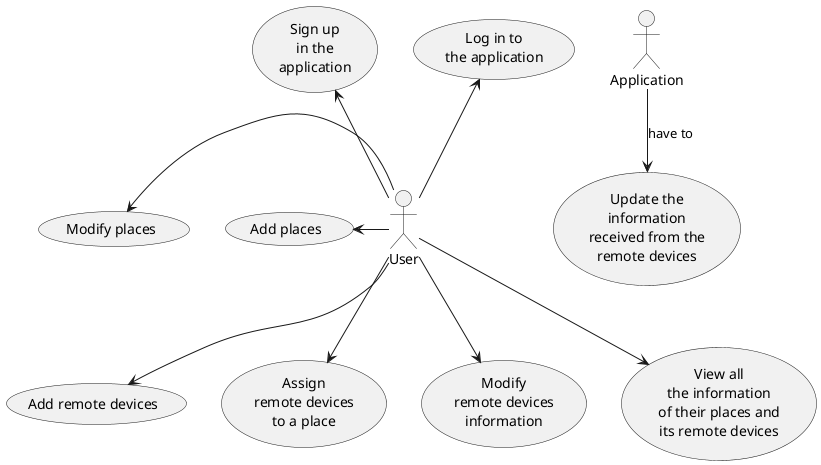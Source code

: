 @startuml

usecase UC001 as "Log in to
the application"

usecase UC002 as "Add places"

usecase UC003 as "Add remote devices"

usecase UC004 as "Assign
remote devices
to a place"

usecase UC005 as "Modify places"

usecase UC006 as "Modify
remote devices
information"

usecase UC007 as "View all
the information
of their places and
its remote devices"

usecase UC008 as "Update the
information
received from the
remote devices"

usecase UC009 as "Sign up 
in the
application"

User -up-> (UC001)
User -left-> (UC002)
User -down-> (UC003)
User -down-> (UC004)
User -left-> (UC005)
User -down-> (UC006)
User -down-> (UC007)
User -up-> (UC009)

Application -down-> (UC008) : have to

@enduml
